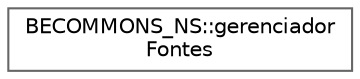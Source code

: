 digraph "Gráfico de Hierarquia de Classes"
{
 // LATEX_PDF_SIZE
  bgcolor="transparent";
  edge [fontname=Helvetica,fontsize=10,labelfontname=Helvetica,labelfontsize=10];
  node [fontname=Helvetica,fontsize=10,shape=box,height=0.2,width=0.4];
  rankdir="LR";
  Node0 [id="Node000000",label="BECOMMONS_NS::gerenciador\lFontes",height=0.2,width=0.4,color="grey40", fillcolor="white", style="filled",URL="$classBECOMMONS__NS_1_1gerenciadorFontes.html",tooltip=" "];
}
